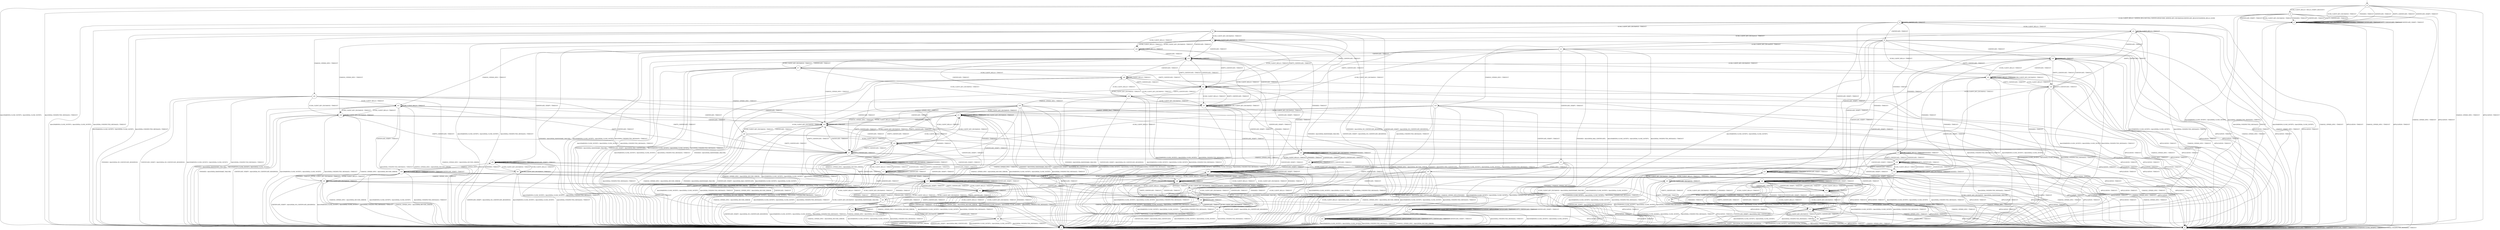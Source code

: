 digraph g {

	s0 [shape="circle" label="s0"];
	s1 [shape="circle" label="s1"];
	s2 [shape="circle" label="s2"];
	s3 [shape="circle" label="s3"];
	s4 [shape="circle" label="s4"];
	s5 [shape="circle" label="s5"];
	s6 [shape="circle" label="s6"];
	s7 [shape="circle" label="s7"];
	s8 [shape="circle" label="s8"];
	s9 [shape="circle" label="s9"];
	s10 [shape="circle" label="s10"];
	s11 [shape="circle" label="s11"];
	s12 [shape="circle" label="s12"];
	s13 [shape="circle" label="s13"];
	s14 [shape="circle" label="s14"];
	s15 [shape="circle" label="s15"];
	s16 [shape="circle" label="s16"];
	s17 [shape="circle" label="s17"];
	s18 [shape="circle" label="s18"];
	s19 [shape="circle" label="s19"];
	s20 [shape="circle" label="s20"];
	s21 [shape="circle" label="s21"];
	s22 [shape="circle" label="s22"];
	s23 [shape="circle" label="s23"];
	s24 [shape="circle" label="s24"];
	s25 [shape="circle" label="s25"];
	s26 [shape="circle" label="s26"];
	s27 [shape="circle" label="s27"];
	s28 [shape="circle" label="s28"];
	s29 [shape="circle" label="s29"];
	s30 [shape="circle" label="s30"];
	s31 [shape="circle" label="s31"];
	s32 [shape="circle" label="s32"];
	s33 [shape="circle" label="s33"];
	s34 [shape="circle" label="s34"];
	s35 [shape="circle" label="s35"];
	s36 [shape="circle" label="s36"];
	s37 [shape="circle" label="s37"];
	s38 [shape="circle" label="s38"];
	s39 [shape="circle" label="s39"];
	s40 [shape="circle" label="s40"];
	s41 [shape="circle" label="s41"];
	s42 [shape="circle" label="s42"];
	s43 [shape="circle" label="s43"];
	s44 [shape="circle" label="s44"];
	s45 [shape="circle" label="s45"];
	s46 [shape="circle" label="s46"];
	s47 [shape="circle" label="s47"];
	s48 [shape="circle" label="s48"];
	s49 [shape="circle" label="s49"];
	s50 [shape="circle" label="s50"];
	s51 [shape="circle" label="s51"];
	s52 [shape="circle" label="s52"];
	s53 [shape="circle" label="s53"];
	s54 [shape="circle" label="s54"];
	s55 [shape="circle" label="s55"];
	s56 [shape="circle" label="s56"];
	s57 [shape="circle" label="s57"];
	s58 [shape="circle" label="s58"];
	s59 [shape="circle" label="s59"];
	s60 [shape="circle" label="s60"];
	s61 [shape="circle" label="s61"];
	s62 [shape="circle" label="s62"];
	s0 -> s3 [label="ECDH_CLIENT_HELLO / HELLO_VERIFY_REQUEST+"];
	s0 -> s2 [label="ECDH_CLIENT_KEY_EXCHANGE / TIMEOUT"];
	s0 -> s4 [label="CHANGE_CIPHER_SPEC / TIMEOUT"];
	s0 -> s2 [label="FINISHED / TIMEOUT"];
	s0 -> s4 [label="APPLICATION / TIMEOUT"];
	s0 -> s2 [label="CERTIFICATE / TIMEOUT"];
	s0 -> s2 [label="EMPTY_CERTIFICATE / TIMEOUT"];
	s0 -> s2 [label="CERTIFICATE_VERIFY / TIMEOUT"];
	s0 -> s1 [label="Alert(WARNING,CLOSE_NOTIFY) / Alert(FATAL,CLOSE_NOTIFY)"];
	s0 -> s1 [label="Alert(FATAL,UNEXPECTED_MESSAGE) / TIMEOUT"];
	s1 -> s1 [label="ECDH_CLIENT_HELLO / SOCKET_CLOSED"];
	s1 -> s1 [label="ECDH_CLIENT_KEY_EXCHANGE / SOCKET_CLOSED"];
	s1 -> s1 [label="CHANGE_CIPHER_SPEC / SOCKET_CLOSED"];
	s1 -> s1 [label="FINISHED / SOCKET_CLOSED"];
	s1 -> s1 [label="APPLICATION / SOCKET_CLOSED"];
	s1 -> s1 [label="CERTIFICATE / SOCKET_CLOSED"];
	s1 -> s1 [label="EMPTY_CERTIFICATE / SOCKET_CLOSED"];
	s1 -> s1 [label="CERTIFICATE_VERIFY / SOCKET_CLOSED"];
	s1 -> s1 [label="Alert(WARNING,CLOSE_NOTIFY) / SOCKET_CLOSED"];
	s1 -> s1 [label="Alert(FATAL,UNEXPECTED_MESSAGE) / SOCKET_CLOSED"];
	s2 -> s2 [label="ECDH_CLIENT_HELLO / TIMEOUT"];
	s2 -> s2 [label="ECDH_CLIENT_KEY_EXCHANGE / TIMEOUT"];
	s2 -> s4 [label="CHANGE_CIPHER_SPEC / TIMEOUT"];
	s2 -> s2 [label="FINISHED / TIMEOUT"];
	s2 -> s4 [label="APPLICATION / TIMEOUT"];
	s2 -> s2 [label="CERTIFICATE / TIMEOUT"];
	s2 -> s2 [label="EMPTY_CERTIFICATE / TIMEOUT"];
	s2 -> s2 [label="CERTIFICATE_VERIFY / TIMEOUT"];
	s2 -> s1 [label="Alert(WARNING,CLOSE_NOTIFY) / Alert(FATAL,CLOSE_NOTIFY)"];
	s2 -> s1 [label="Alert(FATAL,UNEXPECTED_MESSAGE) / TIMEOUT"];
	s3 -> s5 [label="ECDH_CLIENT_HELLO / SERVER_HELLO|ECDSA_CERTIFICATE|ECDHE_SERVER_KEY_EXCHANGE|CERTIFICATE_REQUEST|SERVER_HELLO_DONE"];
	s3 -> s2 [label="ECDH_CLIENT_KEY_EXCHANGE / TIMEOUT"];
	s3 -> s4 [label="CHANGE_CIPHER_SPEC / TIMEOUT"];
	s3 -> s2 [label="FINISHED / TIMEOUT"];
	s3 -> s4 [label="APPLICATION / TIMEOUT"];
	s3 -> s2 [label="CERTIFICATE / TIMEOUT"];
	s3 -> s2 [label="EMPTY_CERTIFICATE / TIMEOUT"];
	s3 -> s2 [label="CERTIFICATE_VERIFY / TIMEOUT"];
	s3 -> s1 [label="Alert(WARNING,CLOSE_NOTIFY) / Alert(FATAL,CLOSE_NOTIFY)"];
	s3 -> s1 [label="Alert(FATAL,UNEXPECTED_MESSAGE) / TIMEOUT"];
	s4 -> s4 [label="ECDH_CLIENT_HELLO / TIMEOUT"];
	s4 -> s4 [label="ECDH_CLIENT_KEY_EXCHANGE / TIMEOUT"];
	s4 -> s4 [label="CHANGE_CIPHER_SPEC / TIMEOUT"];
	s4 -> s4 [label="FINISHED / TIMEOUT"];
	s4 -> s4 [label="APPLICATION / TIMEOUT"];
	s4 -> s4 [label="CERTIFICATE / TIMEOUT"];
	s4 -> s4 [label="EMPTY_CERTIFICATE / TIMEOUT"];
	s4 -> s4 [label="CERTIFICATE_VERIFY / TIMEOUT"];
	s4 -> s4 [label="Alert(WARNING,CLOSE_NOTIFY) / TIMEOUT"];
	s4 -> s4 [label="Alert(FATAL,UNEXPECTED_MESSAGE) / TIMEOUT"];
	s5 -> s31 [label="ECDH_CLIENT_HELLO / TIMEOUT"];
	s5 -> s6 [label="ECDH_CLIENT_KEY_EXCHANGE / TIMEOUT"];
	s5 -> s4 [label="CHANGE_CIPHER_SPEC / TIMEOUT"];
	s5 -> s8 [label="FINISHED / TIMEOUT"];
	s5 -> s4 [label="APPLICATION / TIMEOUT"];
	s5 -> s9 [label="CERTIFICATE / TIMEOUT"];
	s5 -> s5 [label="EMPTY_CERTIFICATE / TIMEOUT"];
	s5 -> s52 [label="CERTIFICATE_VERIFY / TIMEOUT"];
	s5 -> s1 [label="Alert(WARNING,CLOSE_NOTIFY) / Alert(FATAL,CLOSE_NOTIFY)"];
	s5 -> s1 [label="Alert(FATAL,UNEXPECTED_MESSAGE) / TIMEOUT"];
	s6 -> s16 [label="ECDH_CLIENT_HELLO / TIMEOUT"];
	s6 -> s7 [label="ECDH_CLIENT_KEY_EXCHANGE / TIMEOUT"];
	s6 -> s45 [label="CHANGE_CIPHER_SPEC / TIMEOUT"];
	s6 -> s1 [label="FINISHED / Alert(FATAL,NO_CERTIFICATE_RESERVED)"];
	s6 -> s4 [label="APPLICATION / TIMEOUT"];
	s6 -> s10 [label="CERTIFICATE / TIMEOUT"];
	s6 -> s35 [label="EMPTY_CERTIFICATE / TIMEOUT"];
	s6 -> s1 [label="CERTIFICATE_VERIFY / Alert(FATAL,NO_CERTIFICATE_RESERVED)"];
	s6 -> s1 [label="Alert(WARNING,CLOSE_NOTIFY) / Alert(FATAL,CLOSE_NOTIFY)"];
	s6 -> s1 [label="Alert(FATAL,UNEXPECTED_MESSAGE) / TIMEOUT"];
	s7 -> s16 [label="ECDH_CLIENT_HELLO / TIMEOUT"];
	s7 -> s7 [label="ECDH_CLIENT_KEY_EXCHANGE / TIMEOUT"];
	s7 -> s39 [label="CHANGE_CIPHER_SPEC / TIMEOUT"];
	s7 -> s1 [label="FINISHED / Alert(FATAL,HANDSHAKE_FAILURE)"];
	s7 -> s4 [label="APPLICATION / TIMEOUT"];
	s7 -> s10 [label="CERTIFICATE / TIMEOUT"];
	s7 -> s35 [label="EMPTY_CERTIFICATE / TIMEOUT"];
	s7 -> s1 [label="CERTIFICATE_VERIFY / Alert(FATAL,NO_CERTIFICATE_RESERVED)"];
	s7 -> s1 [label="Alert(WARNING,CLOSE_NOTIFY) / Alert(FATAL,CLOSE_NOTIFY)"];
	s7 -> s1 [label="Alert(FATAL,UNEXPECTED_MESSAGE) / TIMEOUT"];
	s8 -> s8 [label="ECDH_CLIENT_HELLO / TIMEOUT"];
	s8 -> s1 [label="ECDH_CLIENT_KEY_EXCHANGE / Alert(FATAL,HANDSHAKE_FAILURE)"];
	s8 -> s4 [label="CHANGE_CIPHER_SPEC / TIMEOUT"];
	s8 -> s8 [label="FINISHED / TIMEOUT"];
	s8 -> s4 [label="APPLICATION / TIMEOUT"];
	s8 -> s36 [label="CERTIFICATE / TIMEOUT"];
	s8 -> s36 [label="EMPTY_CERTIFICATE / TIMEOUT"];
	s8 -> s52 [label="CERTIFICATE_VERIFY / TIMEOUT"];
	s8 -> s1 [label="Alert(WARNING,CLOSE_NOTIFY) / Alert(FATAL,CLOSE_NOTIFY)"];
	s8 -> s1 [label="Alert(FATAL,UNEXPECTED_MESSAGE) / TIMEOUT"];
	s9 -> s32 [label="ECDH_CLIENT_HELLO / TIMEOUT"];
	s9 -> s11 [label="ECDH_CLIENT_KEY_EXCHANGE / TIMEOUT"];
	s9 -> s4 [label="CHANGE_CIPHER_SPEC / TIMEOUT"];
	s9 -> s33 [label="FINISHED / TIMEOUT"];
	s9 -> s4 [label="APPLICATION / TIMEOUT"];
	s9 -> s28 [label="CERTIFICATE / TIMEOUT"];
	s9 -> s34 [label="EMPTY_CERTIFICATE / TIMEOUT"];
	s9 -> s56 [label="CERTIFICATE_VERIFY / TIMEOUT"];
	s9 -> s1 [label="Alert(WARNING,CLOSE_NOTIFY) / Alert(FATAL,CLOSE_NOTIFY)"];
	s9 -> s1 [label="Alert(FATAL,UNEXPECTED_MESSAGE) / TIMEOUT"];
	s10 -> s27 [label="ECDH_CLIENT_HELLO / TIMEOUT"];
	s10 -> s17 [label="ECDH_CLIENT_KEY_EXCHANGE / TIMEOUT"];
	s10 -> s23 [label="CHANGE_CIPHER_SPEC / TIMEOUT"];
	s10 -> s13 [label="FINISHED / TIMEOUT"];
	s10 -> s4 [label="APPLICATION / TIMEOUT"];
	s10 -> s10 [label="CERTIFICATE / TIMEOUT"];
	s10 -> s35 [label="EMPTY_CERTIFICATE / TIMEOUT"];
	s10 -> s26 [label="CERTIFICATE_VERIFY / TIMEOUT"];
	s10 -> s1 [label="Alert(WARNING,CLOSE_NOTIFY) / Alert(FATAL,CLOSE_NOTIFY)"];
	s10 -> s1 [label="Alert(FATAL,UNEXPECTED_MESSAGE) / TIMEOUT"];
	s11 -> s40 [label="ECDH_CLIENT_HELLO / TIMEOUT"];
	s11 -> s27 [label="ECDH_CLIENT_KEY_EXCHANGE / TIMEOUT"];
	s11 -> s18 [label="CHANGE_CIPHER_SPEC / TIMEOUT"];
	s11 -> s1 [label="FINISHED / Alert(FATAL,BAD_CERTIFICATE)"];
	s11 -> s4 [label="APPLICATION / TIMEOUT"];
	s11 -> s10 [label="CERTIFICATE / TIMEOUT"];
	s11 -> s35 [label="EMPTY_CERTIFICATE / TIMEOUT"];
	s11 -> s12 [label="CERTIFICATE_VERIFY / TIMEOUT"];
	s11 -> s1 [label="Alert(WARNING,CLOSE_NOTIFY) / Alert(FATAL,CLOSE_NOTIFY)"];
	s11 -> s1 [label="Alert(FATAL,UNEXPECTED_MESSAGE) / TIMEOUT"];
	s12 -> s1 [label="ECDH_CLIENT_HELLO / Alert(FATAL,BAD_CERTIFICATE)"];
	s12 -> s26 [label="ECDH_CLIENT_KEY_EXCHANGE / TIMEOUT"];
	s12 -> s19 [label="CHANGE_CIPHER_SPEC / TIMEOUT"];
	s12 -> s25 [label="FINISHED / CHANGE_CIPHER_SPEC|FINISHED"];
	s12 -> s4 [label="APPLICATION / TIMEOUT"];
	s12 -> s49 [label="CERTIFICATE / TIMEOUT"];
	s12 -> s48 [label="EMPTY_CERTIFICATE / TIMEOUT"];
	s12 -> s26 [label="CERTIFICATE_VERIFY / TIMEOUT"];
	s12 -> s1 [label="Alert(WARNING,CLOSE_NOTIFY) / Alert(FATAL,CLOSE_NOTIFY)"];
	s12 -> s1 [label="Alert(FATAL,UNEXPECTED_MESSAGE) / TIMEOUT"];
	s13 -> s13 [label="ECDH_CLIENT_HELLO / TIMEOUT"];
	s13 -> s13 [label="ECDH_CLIENT_KEY_EXCHANGE / TIMEOUT"];
	s13 -> s14 [label="CHANGE_CIPHER_SPEC / TIMEOUT"];
	s13 -> s13 [label="FINISHED / TIMEOUT"];
	s13 -> s4 [label="APPLICATION / TIMEOUT"];
	s13 -> s29 [label="CERTIFICATE / TIMEOUT"];
	s13 -> s29 [label="EMPTY_CERTIFICATE / TIMEOUT"];
	s13 -> s26 [label="CERTIFICATE_VERIFY / TIMEOUT"];
	s13 -> s1 [label="Alert(WARNING,CLOSE_NOTIFY) / Alert(FATAL,CLOSE_NOTIFY)"];
	s13 -> s1 [label="Alert(FATAL,UNEXPECTED_MESSAGE) / TIMEOUT"];
	s14 -> s14 [label="ECDH_CLIENT_HELLO / TIMEOUT"];
	s14 -> s14 [label="ECDH_CLIENT_KEY_EXCHANGE / TIMEOUT"];
	s14 -> s1 [label="CHANGE_CIPHER_SPEC / Alert(FATAL,DECODE_ERROR)"];
	s14 -> s14 [label="FINISHED / TIMEOUT"];
	s14 -> s4 [label="APPLICATION / TIMEOUT"];
	s14 -> s15 [label="CERTIFICATE / TIMEOUT"];
	s14 -> s15 [label="EMPTY_CERTIFICATE / TIMEOUT"];
	s14 -> s20 [label="CERTIFICATE_VERIFY / TIMEOUT"];
	s14 -> s1 [label="Alert(WARNING,CLOSE_NOTIFY) / Alert(FATAL,CLOSE_NOTIFY)"];
	s14 -> s1 [label="Alert(FATAL,UNEXPECTED_MESSAGE) / TIMEOUT"];
	s15 -> s14 [label="ECDH_CLIENT_HELLO / TIMEOUT"];
	s15 -> s1 [label="ECDH_CLIENT_KEY_EXCHANGE / Alert(FATAL,HANDSHAKE_FAILURE)"];
	s15 -> s1 [label="CHANGE_CIPHER_SPEC / Alert(FATAL,DECODE_ERROR)"];
	s15 -> s14 [label="FINISHED / TIMEOUT"];
	s15 -> s4 [label="APPLICATION / TIMEOUT"];
	s15 -> s15 [label="CERTIFICATE / TIMEOUT"];
	s15 -> s15 [label="EMPTY_CERTIFICATE / TIMEOUT"];
	s15 -> s20 [label="CERTIFICATE_VERIFY / TIMEOUT"];
	s15 -> s1 [label="Alert(WARNING,CLOSE_NOTIFY) / Alert(FATAL,CLOSE_NOTIFY)"];
	s15 -> s1 [label="Alert(FATAL,UNEXPECTED_MESSAGE) / TIMEOUT"];
	s16 -> s16 [label="ECDH_CLIENT_HELLO / TIMEOUT"];
	s16 -> s7 [label="ECDH_CLIENT_KEY_EXCHANGE / TIMEOUT"];
	s16 -> s47 [label="CHANGE_CIPHER_SPEC / TIMEOUT"];
	s16 -> s1 [label="FINISHED / Alert(FATAL,HANDSHAKE_FAILURE)"];
	s16 -> s4 [label="APPLICATION / TIMEOUT"];
	s16 -> s10 [label="CERTIFICATE / TIMEOUT"];
	s16 -> s35 [label="EMPTY_CERTIFICATE / TIMEOUT"];
	s16 -> s60 [label="CERTIFICATE_VERIFY / TIMEOUT"];
	s16 -> s1 [label="Alert(WARNING,CLOSE_NOTIFY) / Alert(FATAL,CLOSE_NOTIFY)"];
	s16 -> s1 [label="Alert(FATAL,UNEXPECTED_MESSAGE) / TIMEOUT"];
	s17 -> s40 [label="ECDH_CLIENT_HELLO / TIMEOUT"];
	s17 -> s27 [label="ECDH_CLIENT_KEY_EXCHANGE / TIMEOUT"];
	s17 -> s30 [label="CHANGE_CIPHER_SPEC / TIMEOUT"];
	s17 -> s1 [label="FINISHED / Alert(FATAL,HANDSHAKE_FAILURE)"];
	s17 -> s4 [label="APPLICATION / TIMEOUT"];
	s17 -> s10 [label="CERTIFICATE / TIMEOUT"];
	s17 -> s35 [label="EMPTY_CERTIFICATE / TIMEOUT"];
	s17 -> s1 [label="CERTIFICATE_VERIFY / Alert(FATAL,BAD_CERTIFICATE)"];
	s17 -> s1 [label="Alert(WARNING,CLOSE_NOTIFY) / Alert(FATAL,CLOSE_NOTIFY)"];
	s17 -> s1 [label="Alert(FATAL,UNEXPECTED_MESSAGE) / TIMEOUT"];
	s18 -> s24 [label="ECDH_CLIENT_HELLO / TIMEOUT"];
	s18 -> s21 [label="ECDH_CLIENT_KEY_EXCHANGE / TIMEOUT"];
	s18 -> s1 [label="CHANGE_CIPHER_SPEC / Alert(FATAL,DECODE_ERROR)"];
	s18 -> s1 [label="FINISHED / Alert(FATAL,BAD_CERTIFICATE)"];
	s18 -> s4 [label="APPLICATION / TIMEOUT"];
	s18 -> s23 [label="CERTIFICATE / TIMEOUT"];
	s18 -> s37 [label="EMPTY_CERTIFICATE / TIMEOUT"];
	s18 -> s19 [label="CERTIFICATE_VERIFY / TIMEOUT"];
	s18 -> s1 [label="Alert(WARNING,CLOSE_NOTIFY) / Alert(FATAL,CLOSE_NOTIFY)"];
	s18 -> s1 [label="Alert(FATAL,UNEXPECTED_MESSAGE) / TIMEOUT"];
	s19 -> s1 [label="ECDH_CLIENT_HELLO / Alert(FATAL,BAD_CERTIFICATE)"];
	s19 -> s20 [label="ECDH_CLIENT_KEY_EXCHANGE / TIMEOUT"];
	s19 -> s1 [label="CHANGE_CIPHER_SPEC / Alert(FATAL,DECODE_ERROR)"];
	s19 -> s22 [label="FINISHED / CHANGE_CIPHER_SPEC|FINISHED"];
	s19 -> s4 [label="APPLICATION / TIMEOUT"];
	s19 -> s43 [label="CERTIFICATE / TIMEOUT"];
	s19 -> s41 [label="EMPTY_CERTIFICATE / TIMEOUT"];
	s19 -> s20 [label="CERTIFICATE_VERIFY / TIMEOUT"];
	s19 -> s1 [label="Alert(WARNING,CLOSE_NOTIFY) / Alert(FATAL,CLOSE_NOTIFY)"];
	s19 -> s1 [label="Alert(FATAL,UNEXPECTED_MESSAGE) / TIMEOUT"];
	s20 -> s20 [label="ECDH_CLIENT_HELLO / TIMEOUT"];
	s20 -> s20 [label="ECDH_CLIENT_KEY_EXCHANGE / TIMEOUT"];
	s20 -> s1 [label="CHANGE_CIPHER_SPEC / Alert(FATAL,DECODE_ERROR)"];
	s20 -> s20 [label="FINISHED / TIMEOUT"];
	s20 -> s4 [label="APPLICATION / TIMEOUT"];
	s20 -> s43 [label="CERTIFICATE / TIMEOUT"];
	s20 -> s41 [label="EMPTY_CERTIFICATE / TIMEOUT"];
	s20 -> s20 [label="CERTIFICATE_VERIFY / TIMEOUT"];
	s20 -> s1 [label="Alert(WARNING,CLOSE_NOTIFY) / Alert(FATAL,CLOSE_NOTIFY)"];
	s20 -> s1 [label="Alert(FATAL,UNEXPECTED_MESSAGE) / TIMEOUT"];
	s21 -> s21 [label="ECDH_CLIENT_HELLO / TIMEOUT"];
	s21 -> s21 [label="ECDH_CLIENT_KEY_EXCHANGE / TIMEOUT"];
	s21 -> s1 [label="CHANGE_CIPHER_SPEC / Alert(FATAL,DECODE_ERROR)"];
	s21 -> s14 [label="FINISHED / TIMEOUT"];
	s21 -> s4 [label="APPLICATION / TIMEOUT"];
	s21 -> s23 [label="CERTIFICATE / TIMEOUT"];
	s21 -> s37 [label="EMPTY_CERTIFICATE / TIMEOUT"];
	s21 -> s20 [label="CERTIFICATE_VERIFY / TIMEOUT"];
	s21 -> s1 [label="Alert(WARNING,CLOSE_NOTIFY) / Alert(FATAL,CLOSE_NOTIFY)"];
	s21 -> s1 [label="Alert(FATAL,UNEXPECTED_MESSAGE) / TIMEOUT"];
	s22 -> s22 [label="ECDH_CLIENT_HELLO / TIMEOUT"];
	s22 -> s22 [label="ECDH_CLIENT_KEY_EXCHANGE / TIMEOUT"];
	s22 -> s1 [label="CHANGE_CIPHER_SPEC / Alert(FATAL,DECODE_ERROR)"];
	s22 -> s22 [label="FINISHED / TIMEOUT"];
	s22 -> s22 [label="APPLICATION / APPLICATION"];
	s22 -> s22 [label="CERTIFICATE / TIMEOUT"];
	s22 -> s22 [label="EMPTY_CERTIFICATE / TIMEOUT"];
	s22 -> s22 [label="CERTIFICATE_VERIFY / TIMEOUT"];
	s22 -> s1 [label="Alert(WARNING,CLOSE_NOTIFY) / Alert(FATAL,CLOSE_NOTIFY)"];
	s22 -> s1 [label="Alert(FATAL,UNEXPECTED_MESSAGE) / TIMEOUT"];
	s23 -> s21 [label="ECDH_CLIENT_HELLO / TIMEOUT"];
	s23 -> s30 [label="ECDH_CLIENT_KEY_EXCHANGE / TIMEOUT"];
	s23 -> s1 [label="CHANGE_CIPHER_SPEC / Alert(FATAL,DECODE_ERROR)"];
	s23 -> s14 [label="FINISHED / TIMEOUT"];
	s23 -> s4 [label="APPLICATION / TIMEOUT"];
	s23 -> s23 [label="CERTIFICATE / TIMEOUT"];
	s23 -> s37 [label="EMPTY_CERTIFICATE / TIMEOUT"];
	s23 -> s20 [label="CERTIFICATE_VERIFY / TIMEOUT"];
	s23 -> s1 [label="Alert(WARNING,CLOSE_NOTIFY) / Alert(FATAL,CLOSE_NOTIFY)"];
	s23 -> s1 [label="Alert(FATAL,UNEXPECTED_MESSAGE) / TIMEOUT"];
	s24 -> s24 [label="ECDH_CLIENT_HELLO / TIMEOUT"];
	s24 -> s21 [label="ECDH_CLIENT_KEY_EXCHANGE / TIMEOUT"];
	s24 -> s1 [label="CHANGE_CIPHER_SPEC / Alert(FATAL,DECODE_ERROR)"];
	s24 -> s1 [label="FINISHED / Alert(FATAL,HANDSHAKE_FAILURE)"];
	s24 -> s4 [label="APPLICATION / TIMEOUT"];
	s24 -> s23 [label="CERTIFICATE / TIMEOUT"];
	s24 -> s37 [label="EMPTY_CERTIFICATE / TIMEOUT"];
	s24 -> s20 [label="CERTIFICATE_VERIFY / TIMEOUT"];
	s24 -> s1 [label="Alert(WARNING,CLOSE_NOTIFY) / Alert(FATAL,CLOSE_NOTIFY)"];
	s24 -> s1 [label="Alert(FATAL,UNEXPECTED_MESSAGE) / TIMEOUT"];
	s25 -> s25 [label="ECDH_CLIENT_HELLO / TIMEOUT"];
	s25 -> s25 [label="ECDH_CLIENT_KEY_EXCHANGE / TIMEOUT"];
	s25 -> s22 [label="CHANGE_CIPHER_SPEC / TIMEOUT"];
	s25 -> s25 [label="FINISHED / TIMEOUT"];
	s25 -> s25 [label="APPLICATION / APPLICATION"];
	s25 -> s25 [label="CERTIFICATE / TIMEOUT"];
	s25 -> s25 [label="EMPTY_CERTIFICATE / TIMEOUT"];
	s25 -> s25 [label="CERTIFICATE_VERIFY / TIMEOUT"];
	s25 -> s1 [label="Alert(WARNING,CLOSE_NOTIFY) / Alert(FATAL,CLOSE_NOTIFY)"];
	s25 -> s1 [label="Alert(FATAL,UNEXPECTED_MESSAGE) / TIMEOUT"];
	s26 -> s26 [label="ECDH_CLIENT_HELLO / TIMEOUT"];
	s26 -> s26 [label="ECDH_CLIENT_KEY_EXCHANGE / TIMEOUT"];
	s26 -> s20 [label="CHANGE_CIPHER_SPEC / TIMEOUT"];
	s26 -> s26 [label="FINISHED / TIMEOUT"];
	s26 -> s4 [label="APPLICATION / TIMEOUT"];
	s26 -> s49 [label="CERTIFICATE / TIMEOUT"];
	s26 -> s48 [label="EMPTY_CERTIFICATE / TIMEOUT"];
	s26 -> s26 [label="CERTIFICATE_VERIFY / TIMEOUT"];
	s26 -> s1 [label="Alert(WARNING,CLOSE_NOTIFY) / Alert(FATAL,CLOSE_NOTIFY)"];
	s26 -> s1 [label="Alert(FATAL,UNEXPECTED_MESSAGE) / TIMEOUT"];
	s27 -> s27 [label="ECDH_CLIENT_HELLO / TIMEOUT"];
	s27 -> s27 [label="ECDH_CLIENT_KEY_EXCHANGE / TIMEOUT"];
	s27 -> s21 [label="CHANGE_CIPHER_SPEC / TIMEOUT"];
	s27 -> s13 [label="FINISHED / TIMEOUT"];
	s27 -> s4 [label="APPLICATION / TIMEOUT"];
	s27 -> s10 [label="CERTIFICATE / TIMEOUT"];
	s27 -> s35 [label="EMPTY_CERTIFICATE / TIMEOUT"];
	s27 -> s26 [label="CERTIFICATE_VERIFY / TIMEOUT"];
	s27 -> s1 [label="Alert(WARNING,CLOSE_NOTIFY) / Alert(FATAL,CLOSE_NOTIFY)"];
	s27 -> s1 [label="Alert(FATAL,UNEXPECTED_MESSAGE) / TIMEOUT"];
	s28 -> s32 [label="ECDH_CLIENT_HELLO / TIMEOUT"];
	s28 -> s17 [label="ECDH_CLIENT_KEY_EXCHANGE / TIMEOUT"];
	s28 -> s4 [label="CHANGE_CIPHER_SPEC / TIMEOUT"];
	s28 -> s33 [label="FINISHED / TIMEOUT"];
	s28 -> s4 [label="APPLICATION / TIMEOUT"];
	s28 -> s28 [label="CERTIFICATE / TIMEOUT"];
	s28 -> s34 [label="EMPTY_CERTIFICATE / TIMEOUT"];
	s28 -> s56 [label="CERTIFICATE_VERIFY / TIMEOUT"];
	s28 -> s1 [label="Alert(WARNING,CLOSE_NOTIFY) / Alert(FATAL,CLOSE_NOTIFY)"];
	s28 -> s1 [label="Alert(FATAL,UNEXPECTED_MESSAGE) / TIMEOUT"];
	s29 -> s13 [label="ECDH_CLIENT_HELLO / TIMEOUT"];
	s29 -> s1 [label="ECDH_CLIENT_KEY_EXCHANGE / Alert(FATAL,HANDSHAKE_FAILURE)"];
	s29 -> s15 [label="CHANGE_CIPHER_SPEC / TIMEOUT"];
	s29 -> s13 [label="FINISHED / TIMEOUT"];
	s29 -> s4 [label="APPLICATION / TIMEOUT"];
	s29 -> s29 [label="CERTIFICATE / TIMEOUT"];
	s29 -> s29 [label="EMPTY_CERTIFICATE / TIMEOUT"];
	s29 -> s26 [label="CERTIFICATE_VERIFY / TIMEOUT"];
	s29 -> s1 [label="Alert(WARNING,CLOSE_NOTIFY) / Alert(FATAL,CLOSE_NOTIFY)"];
	s29 -> s1 [label="Alert(FATAL,UNEXPECTED_MESSAGE) / TIMEOUT"];
	s30 -> s24 [label="ECDH_CLIENT_HELLO / TIMEOUT"];
	s30 -> s21 [label="ECDH_CLIENT_KEY_EXCHANGE / TIMEOUT"];
	s30 -> s1 [label="CHANGE_CIPHER_SPEC / Alert(FATAL,DECODE_ERROR)"];
	s30 -> s1 [label="FINISHED / Alert(FATAL,HANDSHAKE_FAILURE)"];
	s30 -> s4 [label="APPLICATION / TIMEOUT"];
	s30 -> s23 [label="CERTIFICATE / TIMEOUT"];
	s30 -> s37 [label="EMPTY_CERTIFICATE / TIMEOUT"];
	s30 -> s1 [label="CERTIFICATE_VERIFY / Alert(FATAL,BAD_CERTIFICATE)"];
	s30 -> s1 [label="Alert(WARNING,CLOSE_NOTIFY) / Alert(FATAL,CLOSE_NOTIFY)"];
	s30 -> s1 [label="Alert(FATAL,UNEXPECTED_MESSAGE) / TIMEOUT"];
	s31 -> s31 [label="ECDH_CLIENT_HELLO / TIMEOUT"];
	s31 -> s7 [label="ECDH_CLIENT_KEY_EXCHANGE / TIMEOUT"];
	s31 -> s4 [label="CHANGE_CIPHER_SPEC / TIMEOUT"];
	s31 -> s8 [label="FINISHED / TIMEOUT"];
	s31 -> s4 [label="APPLICATION / TIMEOUT"];
	s31 -> s28 [label="CERTIFICATE / TIMEOUT"];
	s31 -> s34 [label="EMPTY_CERTIFICATE / TIMEOUT"];
	s31 -> s52 [label="CERTIFICATE_VERIFY / TIMEOUT"];
	s31 -> s1 [label="Alert(WARNING,CLOSE_NOTIFY) / Alert(FATAL,CLOSE_NOTIFY)"];
	s31 -> s1 [label="Alert(FATAL,UNEXPECTED_MESSAGE) / TIMEOUT"];
	s32 -> s32 [label="ECDH_CLIENT_HELLO / TIMEOUT"];
	s32 -> s32 [label="ECDH_CLIENT_KEY_EXCHANGE / TIMEOUT"];
	s32 -> s4 [label="CHANGE_CIPHER_SPEC / TIMEOUT"];
	s32 -> s33 [label="FINISHED / TIMEOUT"];
	s32 -> s4 [label="APPLICATION / TIMEOUT"];
	s32 -> s28 [label="CERTIFICATE / TIMEOUT"];
	s32 -> s34 [label="EMPTY_CERTIFICATE / TIMEOUT"];
	s32 -> s56 [label="CERTIFICATE_VERIFY / TIMEOUT"];
	s32 -> s1 [label="Alert(WARNING,CLOSE_NOTIFY) / Alert(FATAL,CLOSE_NOTIFY)"];
	s32 -> s1 [label="Alert(FATAL,UNEXPECTED_MESSAGE) / TIMEOUT"];
	s33 -> s33 [label="ECDH_CLIENT_HELLO / TIMEOUT"];
	s33 -> s33 [label="ECDH_CLIENT_KEY_EXCHANGE / TIMEOUT"];
	s33 -> s4 [label="CHANGE_CIPHER_SPEC / TIMEOUT"];
	s33 -> s33 [label="FINISHED / TIMEOUT"];
	s33 -> s4 [label="APPLICATION / TIMEOUT"];
	s33 -> s36 [label="CERTIFICATE / TIMEOUT"];
	s33 -> s36 [label="EMPTY_CERTIFICATE / TIMEOUT"];
	s33 -> s56 [label="CERTIFICATE_VERIFY / TIMEOUT"];
	s33 -> s1 [label="Alert(WARNING,CLOSE_NOTIFY) / Alert(FATAL,CLOSE_NOTIFY)"];
	s33 -> s1 [label="Alert(FATAL,UNEXPECTED_MESSAGE) / TIMEOUT"];
	s34 -> s32 [label="ECDH_CLIENT_HELLO / TIMEOUT"];
	s34 -> s46 [label="ECDH_CLIENT_KEY_EXCHANGE / TIMEOUT"];
	s34 -> s4 [label="CHANGE_CIPHER_SPEC / TIMEOUT"];
	s34 -> s33 [label="FINISHED / TIMEOUT"];
	s34 -> s4 [label="APPLICATION / TIMEOUT"];
	s34 -> s28 [label="CERTIFICATE / TIMEOUT"];
	s34 -> s34 [label="EMPTY_CERTIFICATE / TIMEOUT"];
	s34 -> s56 [label="CERTIFICATE_VERIFY / TIMEOUT"];
	s34 -> s1 [label="Alert(WARNING,CLOSE_NOTIFY) / Alert(FATAL,CLOSE_NOTIFY)"];
	s34 -> s1 [label="Alert(FATAL,UNEXPECTED_MESSAGE) / TIMEOUT"];
	s35 -> s27 [label="ECDH_CLIENT_HELLO / TIMEOUT"];
	s35 -> s46 [label="ECDH_CLIENT_KEY_EXCHANGE / TIMEOUT"];
	s35 -> s37 [label="CHANGE_CIPHER_SPEC / TIMEOUT"];
	s35 -> s13 [label="FINISHED / TIMEOUT"];
	s35 -> s4 [label="APPLICATION / TIMEOUT"];
	s35 -> s10 [label="CERTIFICATE / TIMEOUT"];
	s35 -> s35 [label="EMPTY_CERTIFICATE / TIMEOUT"];
	s35 -> s26 [label="CERTIFICATE_VERIFY / TIMEOUT"];
	s35 -> s1 [label="Alert(WARNING,CLOSE_NOTIFY) / Alert(FATAL,CLOSE_NOTIFY)"];
	s35 -> s1 [label="Alert(FATAL,UNEXPECTED_MESSAGE) / TIMEOUT"];
	s36 -> s33 [label="ECDH_CLIENT_HELLO / TIMEOUT"];
	s36 -> s1 [label="ECDH_CLIENT_KEY_EXCHANGE / Alert(FATAL,HANDSHAKE_FAILURE)"];
	s36 -> s4 [label="CHANGE_CIPHER_SPEC / TIMEOUT"];
	s36 -> s33 [label="FINISHED / TIMEOUT"];
	s36 -> s4 [label="APPLICATION / TIMEOUT"];
	s36 -> s36 [label="CERTIFICATE / TIMEOUT"];
	s36 -> s36 [label="EMPTY_CERTIFICATE / TIMEOUT"];
	s36 -> s56 [label="CERTIFICATE_VERIFY / TIMEOUT"];
	s36 -> s1 [label="Alert(WARNING,CLOSE_NOTIFY) / Alert(FATAL,CLOSE_NOTIFY)"];
	s36 -> s1 [label="Alert(FATAL,UNEXPECTED_MESSAGE) / TIMEOUT"];
	s37 -> s21 [label="ECDH_CLIENT_HELLO / TIMEOUT"];
	s37 -> s38 [label="ECDH_CLIENT_KEY_EXCHANGE / TIMEOUT"];
	s37 -> s1 [label="CHANGE_CIPHER_SPEC / Alert(FATAL,DECODE_ERROR)"];
	s37 -> s14 [label="FINISHED / TIMEOUT"];
	s37 -> s4 [label="APPLICATION / TIMEOUT"];
	s37 -> s23 [label="CERTIFICATE / TIMEOUT"];
	s37 -> s37 [label="EMPTY_CERTIFICATE / TIMEOUT"];
	s37 -> s20 [label="CERTIFICATE_VERIFY / TIMEOUT"];
	s37 -> s1 [label="Alert(WARNING,CLOSE_NOTIFY) / Alert(FATAL,CLOSE_NOTIFY)"];
	s37 -> s1 [label="Alert(FATAL,UNEXPECTED_MESSAGE) / TIMEOUT"];
	s38 -> s24 [label="ECDH_CLIENT_HELLO / TIMEOUT"];
	s38 -> s21 [label="ECDH_CLIENT_KEY_EXCHANGE / TIMEOUT"];
	s38 -> s1 [label="CHANGE_CIPHER_SPEC / Alert(FATAL,DECODE_ERROR)"];
	s38 -> s1 [label="FINISHED / Alert(FATAL,HANDSHAKE_FAILURE)"];
	s38 -> s4 [label="APPLICATION / TIMEOUT"];
	s38 -> s23 [label="CERTIFICATE / TIMEOUT"];
	s38 -> s37 [label="EMPTY_CERTIFICATE / TIMEOUT"];
	s38 -> s1 [label="CERTIFICATE_VERIFY / Alert(FATAL,NO_CERTIFICATE_RESERVED)"];
	s38 -> s1 [label="Alert(WARNING,CLOSE_NOTIFY) / Alert(FATAL,CLOSE_NOTIFY)"];
	s38 -> s1 [label="Alert(FATAL,UNEXPECTED_MESSAGE) / TIMEOUT"];
	s39 -> s47 [label="ECDH_CLIENT_HELLO / TIMEOUT"];
	s39 -> s39 [label="ECDH_CLIENT_KEY_EXCHANGE / TIMEOUT"];
	s39 -> s1 [label="CHANGE_CIPHER_SPEC / Alert(FATAL,DECODE_ERROR)"];
	s39 -> s1 [label="FINISHED / Alert(FATAL,HANDSHAKE_FAILURE)"];
	s39 -> s4 [label="APPLICATION / TIMEOUT"];
	s39 -> s23 [label="CERTIFICATE / TIMEOUT"];
	s39 -> s37 [label="EMPTY_CERTIFICATE / TIMEOUT"];
	s39 -> s1 [label="CERTIFICATE_VERIFY / Alert(FATAL,NO_CERTIFICATE_RESERVED)"];
	s39 -> s1 [label="Alert(WARNING,CLOSE_NOTIFY) / Alert(FATAL,CLOSE_NOTIFY)"];
	s39 -> s1 [label="Alert(FATAL,UNEXPECTED_MESSAGE) / TIMEOUT"];
	s40 -> s40 [label="ECDH_CLIENT_HELLO / TIMEOUT"];
	s40 -> s27 [label="ECDH_CLIENT_KEY_EXCHANGE / TIMEOUT"];
	s40 -> s24 [label="CHANGE_CIPHER_SPEC / TIMEOUT"];
	s40 -> s1 [label="FINISHED / Alert(FATAL,HANDSHAKE_FAILURE)"];
	s40 -> s4 [label="APPLICATION / TIMEOUT"];
	s40 -> s10 [label="CERTIFICATE / TIMEOUT"];
	s40 -> s35 [label="EMPTY_CERTIFICATE / TIMEOUT"];
	s40 -> s26 [label="CERTIFICATE_VERIFY / TIMEOUT"];
	s40 -> s1 [label="Alert(WARNING,CLOSE_NOTIFY) / Alert(FATAL,CLOSE_NOTIFY)"];
	s40 -> s1 [label="Alert(FATAL,UNEXPECTED_MESSAGE) / TIMEOUT"];
	s41 -> s20 [label="ECDH_CLIENT_HELLO / TIMEOUT"];
	s41 -> s42 [label="ECDH_CLIENT_KEY_EXCHANGE / TIMEOUT"];
	s41 -> s1 [label="CHANGE_CIPHER_SPEC / Alert(FATAL,DECODE_ERROR)"];
	s41 -> s20 [label="FINISHED / TIMEOUT"];
	s41 -> s4 [label="APPLICATION / TIMEOUT"];
	s41 -> s43 [label="CERTIFICATE / TIMEOUT"];
	s41 -> s41 [label="EMPTY_CERTIFICATE / TIMEOUT"];
	s41 -> s20 [label="CERTIFICATE_VERIFY / TIMEOUT"];
	s41 -> s1 [label="Alert(WARNING,CLOSE_NOTIFY) / Alert(FATAL,CLOSE_NOTIFY)"];
	s41 -> s1 [label="Alert(FATAL,UNEXPECTED_MESSAGE) / TIMEOUT"];
	s42 -> s20 [label="ECDH_CLIENT_HELLO / TIMEOUT"];
	s42 -> s20 [label="ECDH_CLIENT_KEY_EXCHANGE / TIMEOUT"];
	s42 -> s1 [label="CHANGE_CIPHER_SPEC / Alert(FATAL,DECODE_ERROR)"];
	s42 -> s20 [label="FINISHED / TIMEOUT"];
	s42 -> s4 [label="APPLICATION / TIMEOUT"];
	s42 -> s43 [label="CERTIFICATE / TIMEOUT"];
	s42 -> s41 [label="EMPTY_CERTIFICATE / TIMEOUT"];
	s42 -> s1 [label="CERTIFICATE_VERIFY / Alert(FATAL,NO_CERTIFICATE_RESERVED)"];
	s42 -> s1 [label="Alert(WARNING,CLOSE_NOTIFY) / Alert(FATAL,CLOSE_NOTIFY)"];
	s42 -> s1 [label="Alert(FATAL,UNEXPECTED_MESSAGE) / TIMEOUT"];
	s43 -> s20 [label="ECDH_CLIENT_HELLO / TIMEOUT"];
	s43 -> s44 [label="ECDH_CLIENT_KEY_EXCHANGE / TIMEOUT"];
	s43 -> s1 [label="CHANGE_CIPHER_SPEC / Alert(FATAL,DECODE_ERROR)"];
	s43 -> s20 [label="FINISHED / TIMEOUT"];
	s43 -> s4 [label="APPLICATION / TIMEOUT"];
	s43 -> s43 [label="CERTIFICATE / TIMEOUT"];
	s43 -> s41 [label="EMPTY_CERTIFICATE / TIMEOUT"];
	s43 -> s20 [label="CERTIFICATE_VERIFY / TIMEOUT"];
	s43 -> s1 [label="Alert(WARNING,CLOSE_NOTIFY) / Alert(FATAL,CLOSE_NOTIFY)"];
	s43 -> s1 [label="Alert(FATAL,UNEXPECTED_MESSAGE) / TIMEOUT"];
	s44 -> s20 [label="ECDH_CLIENT_HELLO / TIMEOUT"];
	s44 -> s20 [label="ECDH_CLIENT_KEY_EXCHANGE / TIMEOUT"];
	s44 -> s1 [label="CHANGE_CIPHER_SPEC / Alert(FATAL,DECODE_ERROR)"];
	s44 -> s20 [label="FINISHED / TIMEOUT"];
	s44 -> s4 [label="APPLICATION / TIMEOUT"];
	s44 -> s43 [label="CERTIFICATE / TIMEOUT"];
	s44 -> s41 [label="EMPTY_CERTIFICATE / TIMEOUT"];
	s44 -> s1 [label="CERTIFICATE_VERIFY / Alert(FATAL,BAD_CERTIFICATE)"];
	s44 -> s1 [label="Alert(WARNING,CLOSE_NOTIFY) / Alert(FATAL,CLOSE_NOTIFY)"];
	s44 -> s1 [label="Alert(FATAL,UNEXPECTED_MESSAGE) / TIMEOUT"];
	s45 -> s47 [label="ECDH_CLIENT_HELLO / TIMEOUT"];
	s45 -> s39 [label="ECDH_CLIENT_KEY_EXCHANGE / TIMEOUT"];
	s45 -> s1 [label="CHANGE_CIPHER_SPEC / Alert(FATAL,DECODE_ERROR)"];
	s45 -> s1 [label="FINISHED / Alert(FATAL,NO_CERTIFICATE_RESERVED)"];
	s45 -> s4 [label="APPLICATION / TIMEOUT"];
	s45 -> s23 [label="CERTIFICATE / TIMEOUT"];
	s45 -> s37 [label="EMPTY_CERTIFICATE / TIMEOUT"];
	s45 -> s1 [label="CERTIFICATE_VERIFY / Alert(FATAL,NO_CERTIFICATE_RESERVED)"];
	s45 -> s1 [label="Alert(WARNING,CLOSE_NOTIFY) / Alert(FATAL,CLOSE_NOTIFY)"];
	s45 -> s1 [label="Alert(FATAL,UNEXPECTED_MESSAGE) / TIMEOUT"];
	s46 -> s40 [label="ECDH_CLIENT_HELLO / TIMEOUT"];
	s46 -> s27 [label="ECDH_CLIENT_KEY_EXCHANGE / TIMEOUT"];
	s46 -> s38 [label="CHANGE_CIPHER_SPEC / TIMEOUT"];
	s46 -> s1 [label="FINISHED / Alert(FATAL,HANDSHAKE_FAILURE)"];
	s46 -> s4 [label="APPLICATION / TIMEOUT"];
	s46 -> s10 [label="CERTIFICATE / TIMEOUT"];
	s46 -> s35 [label="EMPTY_CERTIFICATE / TIMEOUT"];
	s46 -> s1 [label="CERTIFICATE_VERIFY / Alert(FATAL,NO_CERTIFICATE_RESERVED)"];
	s46 -> s1 [label="Alert(WARNING,CLOSE_NOTIFY) / Alert(FATAL,CLOSE_NOTIFY)"];
	s46 -> s1 [label="Alert(FATAL,UNEXPECTED_MESSAGE) / TIMEOUT"];
	s47 -> s47 [label="ECDH_CLIENT_HELLO / TIMEOUT"];
	s47 -> s39 [label="ECDH_CLIENT_KEY_EXCHANGE / TIMEOUT"];
	s47 -> s1 [label="CHANGE_CIPHER_SPEC / Alert(FATAL,DECODE_ERROR)"];
	s47 -> s1 [label="FINISHED / Alert(FATAL,HANDSHAKE_FAILURE)"];
	s47 -> s4 [label="APPLICATION / TIMEOUT"];
	s47 -> s23 [label="CERTIFICATE / TIMEOUT"];
	s47 -> s37 [label="EMPTY_CERTIFICATE / TIMEOUT"];
	s47 -> s58 [label="CERTIFICATE_VERIFY / TIMEOUT"];
	s47 -> s1 [label="Alert(WARNING,CLOSE_NOTIFY) / Alert(FATAL,CLOSE_NOTIFY)"];
	s47 -> s1 [label="Alert(FATAL,UNEXPECTED_MESSAGE) / TIMEOUT"];
	s48 -> s26 [label="ECDH_CLIENT_HELLO / TIMEOUT"];
	s48 -> s50 [label="ECDH_CLIENT_KEY_EXCHANGE / TIMEOUT"];
	s48 -> s41 [label="CHANGE_CIPHER_SPEC / TIMEOUT"];
	s48 -> s26 [label="FINISHED / TIMEOUT"];
	s48 -> s4 [label="APPLICATION / TIMEOUT"];
	s48 -> s49 [label="CERTIFICATE / TIMEOUT"];
	s48 -> s48 [label="EMPTY_CERTIFICATE / TIMEOUT"];
	s48 -> s26 [label="CERTIFICATE_VERIFY / TIMEOUT"];
	s48 -> s1 [label="Alert(WARNING,CLOSE_NOTIFY) / Alert(FATAL,CLOSE_NOTIFY)"];
	s48 -> s1 [label="Alert(FATAL,UNEXPECTED_MESSAGE) / TIMEOUT"];
	s49 -> s26 [label="ECDH_CLIENT_HELLO / TIMEOUT"];
	s49 -> s51 [label="ECDH_CLIENT_KEY_EXCHANGE / TIMEOUT"];
	s49 -> s43 [label="CHANGE_CIPHER_SPEC / TIMEOUT"];
	s49 -> s26 [label="FINISHED / TIMEOUT"];
	s49 -> s4 [label="APPLICATION / TIMEOUT"];
	s49 -> s49 [label="CERTIFICATE / TIMEOUT"];
	s49 -> s48 [label="EMPTY_CERTIFICATE / TIMEOUT"];
	s49 -> s26 [label="CERTIFICATE_VERIFY / TIMEOUT"];
	s49 -> s1 [label="Alert(WARNING,CLOSE_NOTIFY) / Alert(FATAL,CLOSE_NOTIFY)"];
	s49 -> s1 [label="Alert(FATAL,UNEXPECTED_MESSAGE) / TIMEOUT"];
	s50 -> s26 [label="ECDH_CLIENT_HELLO / TIMEOUT"];
	s50 -> s26 [label="ECDH_CLIENT_KEY_EXCHANGE / TIMEOUT"];
	s50 -> s42 [label="CHANGE_CIPHER_SPEC / TIMEOUT"];
	s50 -> s26 [label="FINISHED / TIMEOUT"];
	s50 -> s4 [label="APPLICATION / TIMEOUT"];
	s50 -> s49 [label="CERTIFICATE / TIMEOUT"];
	s50 -> s48 [label="EMPTY_CERTIFICATE / TIMEOUT"];
	s50 -> s1 [label="CERTIFICATE_VERIFY / Alert(FATAL,NO_CERTIFICATE_RESERVED)"];
	s50 -> s1 [label="Alert(WARNING,CLOSE_NOTIFY) / Alert(FATAL,CLOSE_NOTIFY)"];
	s50 -> s1 [label="Alert(FATAL,UNEXPECTED_MESSAGE) / TIMEOUT"];
	s51 -> s26 [label="ECDH_CLIENT_HELLO / TIMEOUT"];
	s51 -> s26 [label="ECDH_CLIENT_KEY_EXCHANGE / TIMEOUT"];
	s51 -> s44 [label="CHANGE_CIPHER_SPEC / TIMEOUT"];
	s51 -> s26 [label="FINISHED / TIMEOUT"];
	s51 -> s4 [label="APPLICATION / TIMEOUT"];
	s51 -> s49 [label="CERTIFICATE / TIMEOUT"];
	s51 -> s48 [label="EMPTY_CERTIFICATE / TIMEOUT"];
	s51 -> s1 [label="CERTIFICATE_VERIFY / Alert(FATAL,BAD_CERTIFICATE)"];
	s51 -> s1 [label="Alert(WARNING,CLOSE_NOTIFY) / Alert(FATAL,CLOSE_NOTIFY)"];
	s51 -> s1 [label="Alert(FATAL,UNEXPECTED_MESSAGE) / TIMEOUT"];
	s52 -> s52 [label="ECDH_CLIENT_HELLO / TIMEOUT"];
	s52 -> s53 [label="ECDH_CLIENT_KEY_EXCHANGE / TIMEOUT"];
	s52 -> s4 [label="CHANGE_CIPHER_SPEC / TIMEOUT"];
	s52 -> s52 [label="FINISHED / TIMEOUT"];
	s52 -> s4 [label="APPLICATION / TIMEOUT"];
	s52 -> s54 [label="CERTIFICATE / TIMEOUT"];
	s52 -> s57 [label="EMPTY_CERTIFICATE / TIMEOUT"];
	s52 -> s52 [label="CERTIFICATE_VERIFY / TIMEOUT"];
	s52 -> s1 [label="Alert(WARNING,CLOSE_NOTIFY) / Alert(FATAL,CLOSE_NOTIFY)"];
	s52 -> s1 [label="Alert(FATAL,UNEXPECTED_MESSAGE) / TIMEOUT"];
	s53 -> s52 [label="ECDH_CLIENT_HELLO / TIMEOUT"];
	s53 -> s53 [label="ECDH_CLIENT_KEY_EXCHANGE / TIMEOUT"];
	s53 -> s4 [label="CHANGE_CIPHER_SPEC / TIMEOUT"];
	s53 -> s52 [label="FINISHED / TIMEOUT"];
	s53 -> s4 [label="APPLICATION / TIMEOUT"];
	s53 -> s54 [label="CERTIFICATE / TIMEOUT"];
	s53 -> s57 [label="EMPTY_CERTIFICATE / TIMEOUT"];
	s53 -> s1 [label="CERTIFICATE_VERIFY / Alert(FATAL,NO_CERTIFICATE_RESERVED)"];
	s53 -> s1 [label="Alert(WARNING,CLOSE_NOTIFY) / Alert(FATAL,CLOSE_NOTIFY)"];
	s53 -> s1 [label="Alert(FATAL,UNEXPECTED_MESSAGE) / TIMEOUT"];
	s54 -> s56 [label="ECDH_CLIENT_HELLO / TIMEOUT"];
	s54 -> s55 [label="ECDH_CLIENT_KEY_EXCHANGE / TIMEOUT"];
	s54 -> s4 [label="CHANGE_CIPHER_SPEC / TIMEOUT"];
	s54 -> s56 [label="FINISHED / TIMEOUT"];
	s54 -> s4 [label="APPLICATION / TIMEOUT"];
	s54 -> s54 [label="CERTIFICATE / TIMEOUT"];
	s54 -> s57 [label="EMPTY_CERTIFICATE / TIMEOUT"];
	s54 -> s56 [label="CERTIFICATE_VERIFY / TIMEOUT"];
	s54 -> s1 [label="Alert(WARNING,CLOSE_NOTIFY) / Alert(FATAL,CLOSE_NOTIFY)"];
	s54 -> s1 [label="Alert(FATAL,UNEXPECTED_MESSAGE) / TIMEOUT"];
	s55 -> s56 [label="ECDH_CLIENT_HELLO / TIMEOUT"];
	s55 -> s56 [label="ECDH_CLIENT_KEY_EXCHANGE / TIMEOUT"];
	s55 -> s4 [label="CHANGE_CIPHER_SPEC / TIMEOUT"];
	s55 -> s56 [label="FINISHED / TIMEOUT"];
	s55 -> s4 [label="APPLICATION / TIMEOUT"];
	s55 -> s54 [label="CERTIFICATE / TIMEOUT"];
	s55 -> s57 [label="EMPTY_CERTIFICATE / TIMEOUT"];
	s55 -> s1 [label="CERTIFICATE_VERIFY / Alert(FATAL,BAD_CERTIFICATE)"];
	s55 -> s1 [label="Alert(WARNING,CLOSE_NOTIFY) / Alert(FATAL,CLOSE_NOTIFY)"];
	s55 -> s1 [label="Alert(FATAL,UNEXPECTED_MESSAGE) / TIMEOUT"];
	s56 -> s56 [label="ECDH_CLIENT_HELLO / TIMEOUT"];
	s56 -> s56 [label="ECDH_CLIENT_KEY_EXCHANGE / TIMEOUT"];
	s56 -> s4 [label="CHANGE_CIPHER_SPEC / TIMEOUT"];
	s56 -> s56 [label="FINISHED / TIMEOUT"];
	s56 -> s4 [label="APPLICATION / TIMEOUT"];
	s56 -> s54 [label="CERTIFICATE / TIMEOUT"];
	s56 -> s57 [label="EMPTY_CERTIFICATE / TIMEOUT"];
	s56 -> s56 [label="CERTIFICATE_VERIFY / TIMEOUT"];
	s56 -> s1 [label="Alert(WARNING,CLOSE_NOTIFY) / Alert(FATAL,CLOSE_NOTIFY)"];
	s56 -> s1 [label="Alert(FATAL,UNEXPECTED_MESSAGE) / TIMEOUT"];
	s57 -> s56 [label="ECDH_CLIENT_HELLO / TIMEOUT"];
	s57 -> s62 [label="ECDH_CLIENT_KEY_EXCHANGE / TIMEOUT"];
	s57 -> s4 [label="CHANGE_CIPHER_SPEC / TIMEOUT"];
	s57 -> s56 [label="FINISHED / TIMEOUT"];
	s57 -> s4 [label="APPLICATION / TIMEOUT"];
	s57 -> s54 [label="CERTIFICATE / TIMEOUT"];
	s57 -> s57 [label="EMPTY_CERTIFICATE / TIMEOUT"];
	s57 -> s56 [label="CERTIFICATE_VERIFY / TIMEOUT"];
	s57 -> s1 [label="Alert(WARNING,CLOSE_NOTIFY) / Alert(FATAL,CLOSE_NOTIFY)"];
	s57 -> s1 [label="Alert(FATAL,UNEXPECTED_MESSAGE) / TIMEOUT"];
	s58 -> s58 [label="ECDH_CLIENT_HELLO / TIMEOUT"];
	s58 -> s59 [label="ECDH_CLIENT_KEY_EXCHANGE / TIMEOUT"];
	s58 -> s1 [label="CHANGE_CIPHER_SPEC / Alert(FATAL,DECODE_ERROR)"];
	s58 -> s58 [label="FINISHED / TIMEOUT"];
	s58 -> s4 [label="APPLICATION / TIMEOUT"];
	s58 -> s43 [label="CERTIFICATE / TIMEOUT"];
	s58 -> s41 [label="EMPTY_CERTIFICATE / TIMEOUT"];
	s58 -> s58 [label="CERTIFICATE_VERIFY / TIMEOUT"];
	s58 -> s1 [label="Alert(WARNING,CLOSE_NOTIFY) / Alert(FATAL,CLOSE_NOTIFY)"];
	s58 -> s1 [label="Alert(FATAL,UNEXPECTED_MESSAGE) / TIMEOUT"];
	s59 -> s58 [label="ECDH_CLIENT_HELLO / TIMEOUT"];
	s59 -> s59 [label="ECDH_CLIENT_KEY_EXCHANGE / TIMEOUT"];
	s59 -> s1 [label="CHANGE_CIPHER_SPEC / Alert(FATAL,DECODE_ERROR)"];
	s59 -> s58 [label="FINISHED / TIMEOUT"];
	s59 -> s4 [label="APPLICATION / TIMEOUT"];
	s59 -> s43 [label="CERTIFICATE / TIMEOUT"];
	s59 -> s41 [label="EMPTY_CERTIFICATE / TIMEOUT"];
	s59 -> s1 [label="CERTIFICATE_VERIFY / Alert(FATAL,NO_CERTIFICATE_RESERVED)"];
	s59 -> s1 [label="Alert(WARNING,CLOSE_NOTIFY) / Alert(FATAL,CLOSE_NOTIFY)"];
	s59 -> s1 [label="Alert(FATAL,UNEXPECTED_MESSAGE) / TIMEOUT"];
	s60 -> s60 [label="ECDH_CLIENT_HELLO / TIMEOUT"];
	s60 -> s61 [label="ECDH_CLIENT_KEY_EXCHANGE / TIMEOUT"];
	s60 -> s58 [label="CHANGE_CIPHER_SPEC / TIMEOUT"];
	s60 -> s60 [label="FINISHED / TIMEOUT"];
	s60 -> s4 [label="APPLICATION / TIMEOUT"];
	s60 -> s49 [label="CERTIFICATE / TIMEOUT"];
	s60 -> s48 [label="EMPTY_CERTIFICATE / TIMEOUT"];
	s60 -> s60 [label="CERTIFICATE_VERIFY / TIMEOUT"];
	s60 -> s1 [label="Alert(WARNING,CLOSE_NOTIFY) / Alert(FATAL,CLOSE_NOTIFY)"];
	s60 -> s1 [label="Alert(FATAL,UNEXPECTED_MESSAGE) / TIMEOUT"];
	s61 -> s60 [label="ECDH_CLIENT_HELLO / TIMEOUT"];
	s61 -> s61 [label="ECDH_CLIENT_KEY_EXCHANGE / TIMEOUT"];
	s61 -> s59 [label="CHANGE_CIPHER_SPEC / TIMEOUT"];
	s61 -> s60 [label="FINISHED / TIMEOUT"];
	s61 -> s4 [label="APPLICATION / TIMEOUT"];
	s61 -> s49 [label="CERTIFICATE / TIMEOUT"];
	s61 -> s48 [label="EMPTY_CERTIFICATE / TIMEOUT"];
	s61 -> s1 [label="CERTIFICATE_VERIFY / Alert(FATAL,NO_CERTIFICATE_RESERVED)"];
	s61 -> s1 [label="Alert(WARNING,CLOSE_NOTIFY) / Alert(FATAL,CLOSE_NOTIFY)"];
	s61 -> s1 [label="Alert(FATAL,UNEXPECTED_MESSAGE) / TIMEOUT"];
	s62 -> s56 [label="ECDH_CLIENT_HELLO / TIMEOUT"];
	s62 -> s56 [label="ECDH_CLIENT_KEY_EXCHANGE / TIMEOUT"];
	s62 -> s4 [label="CHANGE_CIPHER_SPEC / TIMEOUT"];
	s62 -> s56 [label="FINISHED / TIMEOUT"];
	s62 -> s4 [label="APPLICATION / TIMEOUT"];
	s62 -> s54 [label="CERTIFICATE / TIMEOUT"];
	s62 -> s57 [label="EMPTY_CERTIFICATE / TIMEOUT"];
	s62 -> s1 [label="CERTIFICATE_VERIFY / Alert(FATAL,NO_CERTIFICATE_RESERVED)"];
	s62 -> s1 [label="Alert(WARNING,CLOSE_NOTIFY) / Alert(FATAL,CLOSE_NOTIFY)"];
	s62 -> s1 [label="Alert(FATAL,UNEXPECTED_MESSAGE) / TIMEOUT"];

__start0 [label="" shape="none" width="0" height="0"];
__start0 -> s0;

}
